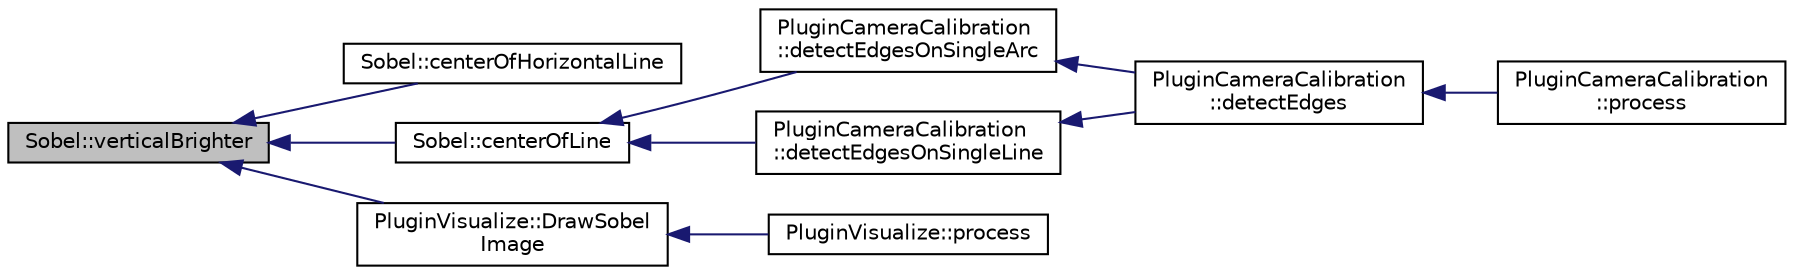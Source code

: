 digraph "Sobel::verticalBrighter"
{
 // INTERACTIVE_SVG=YES
  edge [fontname="Helvetica",fontsize="10",labelfontname="Helvetica",labelfontsize="10"];
  node [fontname="Helvetica",fontsize="10",shape=record];
  rankdir="LR";
  Node1 [label="Sobel::verticalBrighter",height=0.2,width=0.4,color="black", fillcolor="grey75", style="filled", fontcolor="black"];
  Node1 -> Node2 [dir="back",color="midnightblue",fontsize="10",style="solid",fontname="Helvetica"];
  Node2 [label="Sobel::centerOfHorizontalLine",height=0.2,width=0.4,color="black", fillcolor="white", style="filled",URL="$d4/df0/class_sobel.html#a82f460f86fe28743a2b5355404f7a466"];
  Node1 -> Node3 [dir="back",color="midnightblue",fontsize="10",style="solid",fontname="Helvetica"];
  Node3 [label="Sobel::centerOfLine",height=0.2,width=0.4,color="black", fillcolor="white", style="filled",URL="$d4/df0/class_sobel.html#aba362a4b79e05cd70f43dfdf65a34332"];
  Node3 -> Node4 [dir="back",color="midnightblue",fontsize="10",style="solid",fontname="Helvetica"];
  Node4 [label="PluginCameraCalibration\l::detectEdgesOnSingleArc",height=0.2,width=0.4,color="black", fillcolor="white", style="filled",URL="$d7/de5/class_plugin_camera_calibration.html#afbac6cc3f5801adbe2edc77d6e1da204"];
  Node4 -> Node5 [dir="back",color="midnightblue",fontsize="10",style="solid",fontname="Helvetica"];
  Node5 [label="PluginCameraCalibration\l::detectEdges",height=0.2,width=0.4,color="black", fillcolor="white", style="filled",URL="$d7/de5/class_plugin_camera_calibration.html#ad1b96969290257b3b52107f15bcd9ad7"];
  Node5 -> Node6 [dir="back",color="midnightblue",fontsize="10",style="solid",fontname="Helvetica"];
  Node6 [label="PluginCameraCalibration\l::process",height=0.2,width=0.4,color="black", fillcolor="white", style="filled",URL="$d7/de5/class_plugin_camera_calibration.html#a23662c330318774c564d6ff792aa07b1"];
  Node3 -> Node7 [dir="back",color="midnightblue",fontsize="10",style="solid",fontname="Helvetica"];
  Node7 [label="PluginCameraCalibration\l::detectEdgesOnSingleLine",height=0.2,width=0.4,color="black", fillcolor="white", style="filled",URL="$d7/de5/class_plugin_camera_calibration.html#addebc26a36e8bace70b4fc29c3f1849b"];
  Node7 -> Node5 [dir="back",color="midnightblue",fontsize="10",style="solid",fontname="Helvetica"];
  Node1 -> Node8 [dir="back",color="midnightblue",fontsize="10",style="solid",fontname="Helvetica"];
  Node8 [label="PluginVisualize::DrawSobel\lImage",height=0.2,width=0.4,color="black", fillcolor="white", style="filled",URL="$db/d09/class_plugin_visualize.html#a94da5f2591ec69c468d05bf59853fefe"];
  Node8 -> Node9 [dir="back",color="midnightblue",fontsize="10",style="solid",fontname="Helvetica"];
  Node9 [label="PluginVisualize::process",height=0.2,width=0.4,color="black", fillcolor="white", style="filled",URL="$db/d09/class_plugin_visualize.html#a9fb83c5f31f4ad6205bada831b2547c0"];
}
